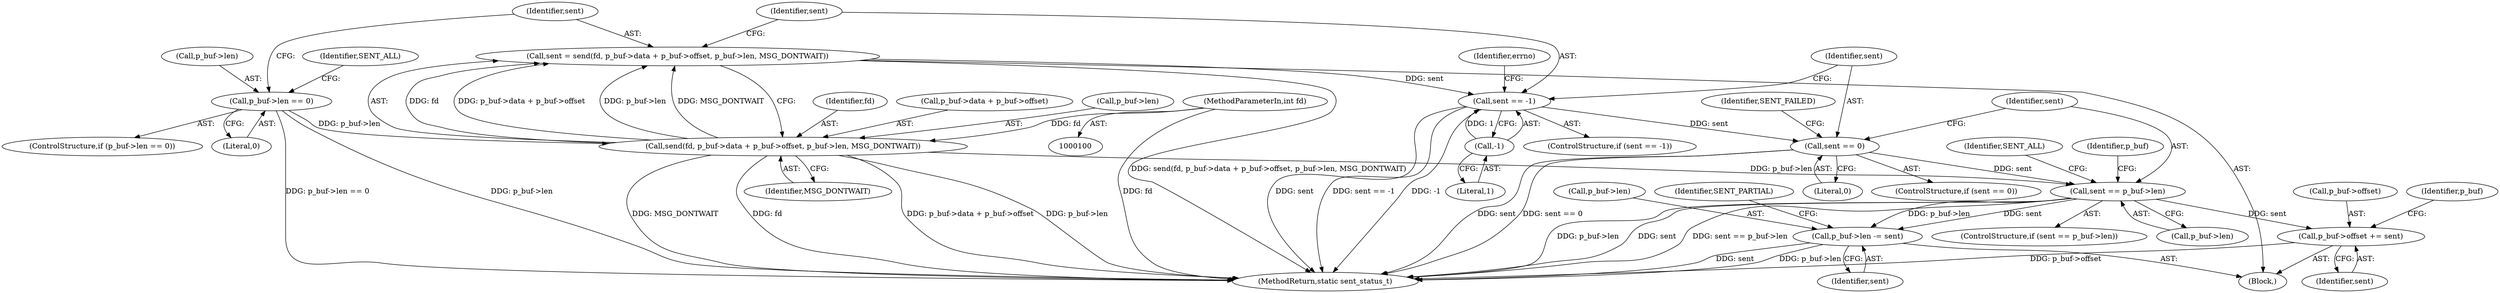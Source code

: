 digraph "1_Android_472271b153c5dc53c28beac55480a8d8434b2d5c_35@pointer" {
"1000162" [label="(Call,sent == p_buf->len)"];
"1000156" [label="(Call,sent == 0)"];
"1000129" [label="(Call,sent == -1)"];
"1000113" [label="(Call,sent = send(fd, p_buf->data + p_buf->offset, p_buf->len, MSG_DONTWAIT))"];
"1000115" [label="(Call,send(fd, p_buf->data + p_buf->offset, p_buf->len, MSG_DONTWAIT))"];
"1000101" [label="(MethodParameterIn,int fd)"];
"1000105" [label="(Call,p_buf->len == 0)"];
"1000131" [label="(Call,-1)"];
"1000169" [label="(Call,p_buf->offset += sent)"];
"1000174" [label="(Call,p_buf->len -= sent)"];
"1000116" [label="(Identifier,fd)"];
"1000130" [label="(Identifier,sent)"];
"1000109" [label="(Literal,0)"];
"1000111" [label="(Identifier,SENT_ALL)"];
"1000117" [label="(Call,p_buf->data + p_buf->offset)"];
"1000106" [label="(Call,p_buf->len)"];
"1000101" [label="(MethodParameterIn,int fd)"];
"1000170" [label="(Call,p_buf->offset)"];
"1000163" [label="(Identifier,sent)"];
"1000157" [label="(Identifier,sent)"];
"1000114" [label="(Identifier,sent)"];
"1000115" [label="(Call,send(fd, p_buf->data + p_buf->offset, p_buf->len, MSG_DONTWAIT))"];
"1000180" [label="(Identifier,SENT_PARTIAL)"];
"1000127" [label="(Identifier,MSG_DONTWAIT)"];
"1000174" [label="(Call,p_buf->len -= sent)"];
"1000124" [label="(Call,p_buf->len)"];
"1000113" [label="(Call,sent = send(fd, p_buf->data + p_buf->offset, p_buf->len, MSG_DONTWAIT))"];
"1000178" [label="(Identifier,sent)"];
"1000173" [label="(Identifier,sent)"];
"1000129" [label="(Call,sent == -1)"];
"1000137" [label="(Identifier,errno)"];
"1000168" [label="(Identifier,SENT_ALL)"];
"1000156" [label="(Call,sent == 0)"];
"1000131" [label="(Call,-1)"];
"1000176" [label="(Identifier,p_buf)"];
"1000128" [label="(ControlStructure,if (sent == -1))"];
"1000175" [label="(Call,p_buf->len)"];
"1000161" [label="(ControlStructure,if (sent == p_buf->len))"];
"1000158" [label="(Literal,0)"];
"1000181" [label="(MethodReturn,static sent_status_t)"];
"1000155" [label="(ControlStructure,if (sent == 0))"];
"1000171" [label="(Identifier,p_buf)"];
"1000169" [label="(Call,p_buf->offset += sent)"];
"1000164" [label="(Call,p_buf->len)"];
"1000162" [label="(Call,sent == p_buf->len)"];
"1000160" [label="(Identifier,SENT_FAILED)"];
"1000103" [label="(Block,)"];
"1000104" [label="(ControlStructure,if (p_buf->len == 0))"];
"1000132" [label="(Literal,1)"];
"1000105" [label="(Call,p_buf->len == 0)"];
"1000162" -> "1000161"  [label="AST: "];
"1000162" -> "1000164"  [label="CFG: "];
"1000163" -> "1000162"  [label="AST: "];
"1000164" -> "1000162"  [label="AST: "];
"1000168" -> "1000162"  [label="CFG: "];
"1000171" -> "1000162"  [label="CFG: "];
"1000162" -> "1000181"  [label="DDG: p_buf->len"];
"1000162" -> "1000181"  [label="DDG: sent"];
"1000162" -> "1000181"  [label="DDG: sent == p_buf->len"];
"1000156" -> "1000162"  [label="DDG: sent"];
"1000115" -> "1000162"  [label="DDG: p_buf->len"];
"1000162" -> "1000169"  [label="DDG: sent"];
"1000162" -> "1000174"  [label="DDG: sent"];
"1000162" -> "1000174"  [label="DDG: p_buf->len"];
"1000156" -> "1000155"  [label="AST: "];
"1000156" -> "1000158"  [label="CFG: "];
"1000157" -> "1000156"  [label="AST: "];
"1000158" -> "1000156"  [label="AST: "];
"1000160" -> "1000156"  [label="CFG: "];
"1000163" -> "1000156"  [label="CFG: "];
"1000156" -> "1000181"  [label="DDG: sent"];
"1000156" -> "1000181"  [label="DDG: sent == 0"];
"1000129" -> "1000156"  [label="DDG: sent"];
"1000129" -> "1000128"  [label="AST: "];
"1000129" -> "1000131"  [label="CFG: "];
"1000130" -> "1000129"  [label="AST: "];
"1000131" -> "1000129"  [label="AST: "];
"1000137" -> "1000129"  [label="CFG: "];
"1000157" -> "1000129"  [label="CFG: "];
"1000129" -> "1000181"  [label="DDG: sent"];
"1000129" -> "1000181"  [label="DDG: sent == -1"];
"1000129" -> "1000181"  [label="DDG: -1"];
"1000113" -> "1000129"  [label="DDG: sent"];
"1000131" -> "1000129"  [label="DDG: 1"];
"1000113" -> "1000103"  [label="AST: "];
"1000113" -> "1000115"  [label="CFG: "];
"1000114" -> "1000113"  [label="AST: "];
"1000115" -> "1000113"  [label="AST: "];
"1000130" -> "1000113"  [label="CFG: "];
"1000113" -> "1000181"  [label="DDG: send(fd, p_buf->data + p_buf->offset, p_buf->len, MSG_DONTWAIT)"];
"1000115" -> "1000113"  [label="DDG: fd"];
"1000115" -> "1000113"  [label="DDG: p_buf->data + p_buf->offset"];
"1000115" -> "1000113"  [label="DDG: p_buf->len"];
"1000115" -> "1000113"  [label="DDG: MSG_DONTWAIT"];
"1000115" -> "1000127"  [label="CFG: "];
"1000116" -> "1000115"  [label="AST: "];
"1000117" -> "1000115"  [label="AST: "];
"1000124" -> "1000115"  [label="AST: "];
"1000127" -> "1000115"  [label="AST: "];
"1000115" -> "1000181"  [label="DDG: MSG_DONTWAIT"];
"1000115" -> "1000181"  [label="DDG: fd"];
"1000115" -> "1000181"  [label="DDG: p_buf->data + p_buf->offset"];
"1000115" -> "1000181"  [label="DDG: p_buf->len"];
"1000101" -> "1000115"  [label="DDG: fd"];
"1000105" -> "1000115"  [label="DDG: p_buf->len"];
"1000101" -> "1000100"  [label="AST: "];
"1000101" -> "1000181"  [label="DDG: fd"];
"1000105" -> "1000104"  [label="AST: "];
"1000105" -> "1000109"  [label="CFG: "];
"1000106" -> "1000105"  [label="AST: "];
"1000109" -> "1000105"  [label="AST: "];
"1000111" -> "1000105"  [label="CFG: "];
"1000114" -> "1000105"  [label="CFG: "];
"1000105" -> "1000181"  [label="DDG: p_buf->len == 0"];
"1000105" -> "1000181"  [label="DDG: p_buf->len"];
"1000131" -> "1000132"  [label="CFG: "];
"1000132" -> "1000131"  [label="AST: "];
"1000169" -> "1000103"  [label="AST: "];
"1000169" -> "1000173"  [label="CFG: "];
"1000170" -> "1000169"  [label="AST: "];
"1000173" -> "1000169"  [label="AST: "];
"1000176" -> "1000169"  [label="CFG: "];
"1000169" -> "1000181"  [label="DDG: p_buf->offset"];
"1000174" -> "1000103"  [label="AST: "];
"1000174" -> "1000178"  [label="CFG: "];
"1000175" -> "1000174"  [label="AST: "];
"1000178" -> "1000174"  [label="AST: "];
"1000180" -> "1000174"  [label="CFG: "];
"1000174" -> "1000181"  [label="DDG: sent"];
"1000174" -> "1000181"  [label="DDG: p_buf->len"];
}
